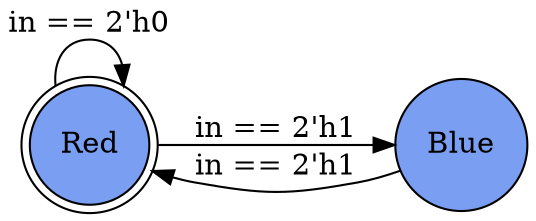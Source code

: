 digraph Color {
    rankdir=LR;

    node [shape=doublecircle, label="Red", style=filled, fillcolor="#799EF2"] Red;
    node [shape=circle, label="Blue", style=filled, fillcolor="#799EF2"] Blue;

    Blue    ->  Red [ label = "in == 2'h1" ];
    Red    ->  Red [ label = "in == 2'h0" ];
    Red    ->  Blue [ label = "in == 2'h1" ];
}
